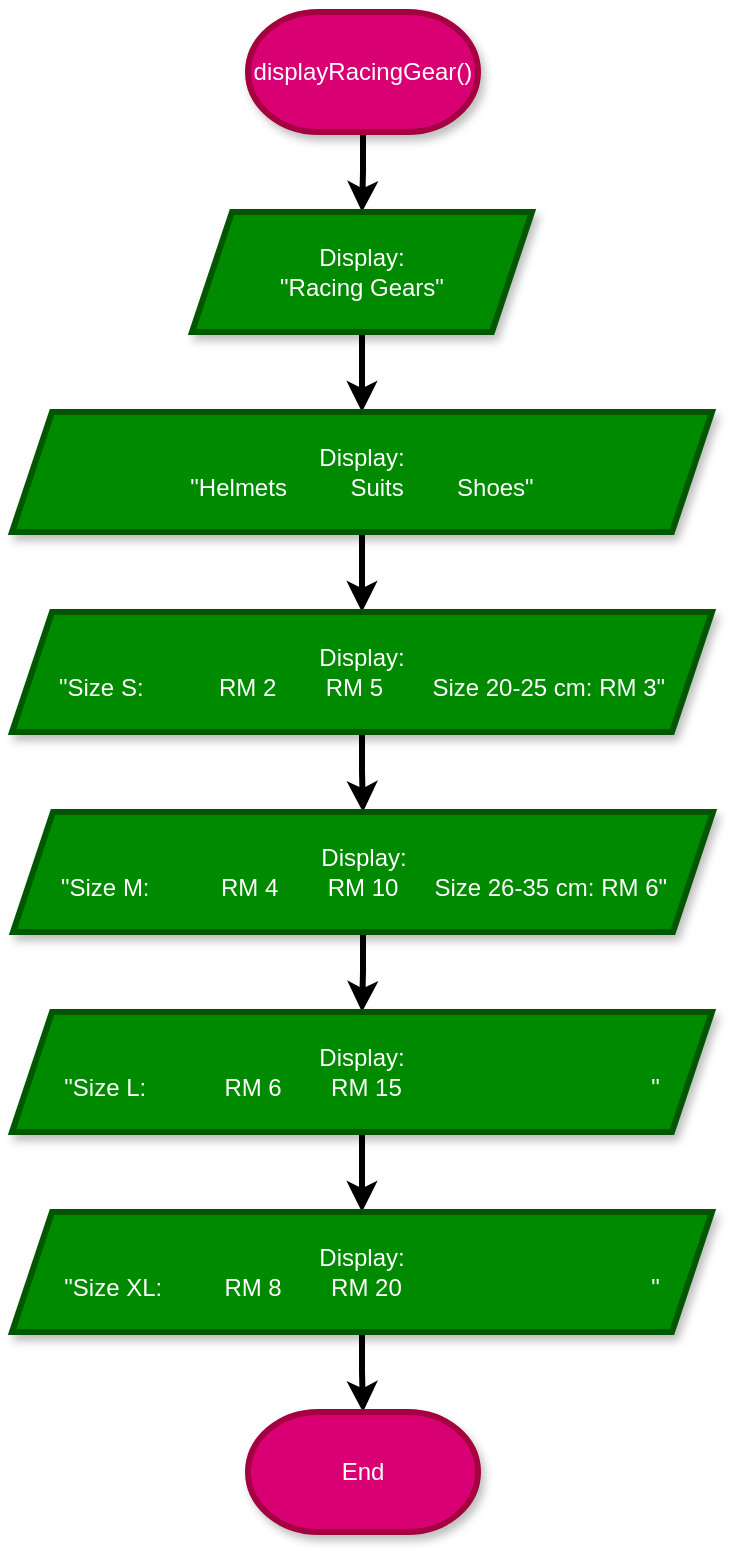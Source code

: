 <mxfile>
    <diagram name="Page-1" id="xAKDHn-aZkhPSKshvrGR">
        <mxGraphModel dx="436" dy="762" grid="1" gridSize="10" guides="1" tooltips="1" connect="1" arrows="1" fold="1" page="1" pageScale="1" pageWidth="850" pageHeight="1100" math="0" shadow="0">
            <root>
                <mxCell id="0"/>
                <mxCell id="1" parent="0"/>
                <mxCell id="Ps8xBtBwY2rYOqrW1OCK-3" value="" style="edgeStyle=orthogonalEdgeStyle;rounded=0;orthogonalLoop=1;jettySize=auto;html=1;strokeWidth=3;" parent="1" source="Ps8xBtBwY2rYOqrW1OCK-1" target="Ps8xBtBwY2rYOqrW1OCK-2" edge="1">
                    <mxGeometry relative="1" as="geometry"/>
                </mxCell>
                <mxCell id="Ps8xBtBwY2rYOqrW1OCK-1" value="displayRacingGear()" style="strokeWidth=3;html=1;shape=mxgraph.flowchart.terminator;whiteSpace=wrap;fillColor=#d80073;fontColor=#ffffff;strokeColor=#A50040;shadow=1;" parent="1" vertex="1">
                    <mxGeometry x="368" y="40" width="115" height="60" as="geometry"/>
                </mxCell>
                <mxCell id="Ps8xBtBwY2rYOqrW1OCK-6" value="" style="edgeStyle=orthogonalEdgeStyle;rounded=0;orthogonalLoop=1;jettySize=auto;html=1;strokeWidth=3;" parent="1" source="Ps8xBtBwY2rYOqrW1OCK-2" target="Ps8xBtBwY2rYOqrW1OCK-4" edge="1">
                    <mxGeometry relative="1" as="geometry"/>
                </mxCell>
                <mxCell id="Ps8xBtBwY2rYOqrW1OCK-2" value="&lt;font style=&quot;color: rgb(255, 255, 255);&quot;&gt;Display:&lt;/font&gt;&lt;div&gt;&lt;font style=&quot;color: rgb(255, 255, 255);&quot;&gt;&quot;Racing Gears&quot;&lt;/font&gt;&lt;/div&gt;" style="shape=parallelogram;perimeter=parallelogramPerimeter;whiteSpace=wrap;html=1;fixedSize=1;fillColor=#008a00;strokeColor=#005700;fontColor=#ffffff;strokeWidth=3;shadow=1;" parent="1" vertex="1">
                    <mxGeometry x="340" y="140" width="170" height="60" as="geometry"/>
                </mxCell>
                <mxCell id="Ps8xBtBwY2rYOqrW1OCK-8" value="" style="edgeStyle=orthogonalEdgeStyle;rounded=0;orthogonalLoop=1;jettySize=auto;html=1;strokeWidth=3;" parent="1" source="Ps8xBtBwY2rYOqrW1OCK-4" target="Ps8xBtBwY2rYOqrW1OCK-7" edge="1">
                    <mxGeometry relative="1" as="geometry"/>
                </mxCell>
                <mxCell id="Ps8xBtBwY2rYOqrW1OCK-4" value="&lt;font style=&quot;color: rgb(255, 255, 255);&quot;&gt;Display:&lt;/font&gt;&lt;div&gt;&lt;font style=&quot;color: rgb(255, 255, 255);&quot;&gt;&quot;Helmets&lt;span style=&quot;white-space: pre;&quot;&gt;&#x9;&lt;/span&gt;&lt;span style=&quot;white-space: pre;&quot;&gt;&#x9;&lt;/span&gt;Suits&lt;span style=&quot;white-space: pre;&quot;&gt;&#x9;&lt;/span&gt;Shoes&quot;&lt;/font&gt;&lt;/div&gt;" style="shape=parallelogram;perimeter=parallelogramPerimeter;whiteSpace=wrap;html=1;fixedSize=1;fillColor=#008a00;strokeColor=#005700;fontColor=#ffffff;strokeWidth=3;shadow=1;" parent="1" vertex="1">
                    <mxGeometry x="250" y="240" width="350" height="60" as="geometry"/>
                </mxCell>
                <mxCell id="Ps8xBtBwY2rYOqrW1OCK-10" value="" style="edgeStyle=orthogonalEdgeStyle;rounded=0;orthogonalLoop=1;jettySize=auto;html=1;strokeWidth=3;" parent="1" source="Ps8xBtBwY2rYOqrW1OCK-7" target="Ps8xBtBwY2rYOqrW1OCK-9" edge="1">
                    <mxGeometry relative="1" as="geometry"/>
                </mxCell>
                <mxCell id="Ps8xBtBwY2rYOqrW1OCK-7" value="&lt;font style=&quot;color: rgb(255, 255, 255);&quot;&gt;Display:&lt;/font&gt;&lt;div&gt;&lt;font style=&quot;color: rgb(255, 255, 255);&quot;&gt;&quot;Size S:&lt;span style=&quot;white-space: pre;&quot;&gt;&#x9;&lt;/span&gt;&lt;span style=&quot;white-space: pre;&quot;&gt;&#x9;&lt;/span&gt;RM 2&lt;span style=&quot;white-space: pre;&quot;&gt;&#x9;&lt;/span&gt;RM 5&lt;span style=&quot;white-space: pre;&quot;&gt;&#x9;&lt;/span&gt;Size 20-25 cm: RM 3&quot;&lt;/font&gt;&lt;/div&gt;" style="shape=parallelogram;perimeter=parallelogramPerimeter;whiteSpace=wrap;html=1;fixedSize=1;fillColor=#008a00;strokeColor=#005700;fontColor=#ffffff;strokeWidth=3;shadow=1;" parent="1" vertex="1">
                    <mxGeometry x="250" y="340" width="350" height="60" as="geometry"/>
                </mxCell>
                <mxCell id="Ps8xBtBwY2rYOqrW1OCK-13" value="" style="edgeStyle=orthogonalEdgeStyle;rounded=0;orthogonalLoop=1;jettySize=auto;html=1;strokeWidth=3;" parent="1" source="Ps8xBtBwY2rYOqrW1OCK-9" target="Ps8xBtBwY2rYOqrW1OCK-11" edge="1">
                    <mxGeometry relative="1" as="geometry"/>
                </mxCell>
                <mxCell id="Ps8xBtBwY2rYOqrW1OCK-9" value="&lt;font style=&quot;color: rgb(255, 255, 255);&quot;&gt;Display:&lt;/font&gt;&lt;div&gt;&lt;font style=&quot;color: rgb(255, 255, 255);&quot;&gt;&quot;Size M:&lt;span style=&quot;white-space: pre;&quot;&gt;&#x9;&lt;/span&gt;&lt;span style=&quot;white-space: pre;&quot;&gt;&#x9;&lt;/span&gt;RM 4&lt;span style=&quot;white-space: pre;&quot;&gt;&#x9;&lt;/span&gt;RM 10&lt;span style=&quot;white-space: pre;&quot;&gt;&#x9;&lt;/span&gt;Size 26-35 cm: RM 6&quot;&lt;/font&gt;&lt;/div&gt;" style="shape=parallelogram;perimeter=parallelogramPerimeter;whiteSpace=wrap;html=1;fixedSize=1;fillColor=#008a00;strokeColor=#005700;fontColor=#ffffff;strokeWidth=3;shadow=1;" parent="1" vertex="1">
                    <mxGeometry x="250.5" y="440" width="350" height="60" as="geometry"/>
                </mxCell>
                <mxCell id="Ps8xBtBwY2rYOqrW1OCK-14" value="" style="edgeStyle=orthogonalEdgeStyle;rounded=0;orthogonalLoop=1;jettySize=auto;html=1;strokeWidth=3;" parent="1" source="Ps8xBtBwY2rYOqrW1OCK-11" target="Ps8xBtBwY2rYOqrW1OCK-12" edge="1">
                    <mxGeometry relative="1" as="geometry"/>
                </mxCell>
                <mxCell id="Ps8xBtBwY2rYOqrW1OCK-11" value="&lt;font style=&quot;color: rgb(255, 255, 255);&quot;&gt;Display:&lt;/font&gt;&lt;div&gt;&lt;font style=&quot;color: rgb(255, 255, 255);&quot;&gt;&quot;Size L:&lt;span style=&quot;white-space: pre;&quot;&gt;&#x9;&lt;/span&gt;&lt;span style=&quot;white-space: pre;&quot;&gt;&#x9;&lt;/span&gt;RM 6&lt;span style=&quot;white-space: pre;&quot;&gt;&#x9;&lt;/span&gt;RM 15&lt;span style=&quot;white-space: pre;&quot;&gt;&#x9;&lt;span style=&quot;white-space: pre;&quot;&gt;&#x9;&lt;/span&gt;&lt;span style=&quot;white-space: pre;&quot;&gt;&#x9;&lt;/span&gt;&lt;span style=&quot;white-space: pre;&quot;&gt;&#x9;&lt;/span&gt;&lt;span style=&quot;white-space: pre;&quot;&gt;&#x9;&lt;/span&gt;&quot;&lt;/span&gt;&lt;/font&gt;&lt;/div&gt;" style="shape=parallelogram;perimeter=parallelogramPerimeter;whiteSpace=wrap;html=1;fixedSize=1;fillColor=#008a00;strokeColor=#005700;fontColor=#ffffff;strokeWidth=3;shadow=1;" parent="1" vertex="1">
                    <mxGeometry x="250" y="540" width="350" height="60" as="geometry"/>
                </mxCell>
                <mxCell id="Ps8xBtBwY2rYOqrW1OCK-16" value="" style="edgeStyle=orthogonalEdgeStyle;rounded=0;orthogonalLoop=1;jettySize=auto;html=1;strokeWidth=3;" parent="1" source="Ps8xBtBwY2rYOqrW1OCK-12" target="Ps8xBtBwY2rYOqrW1OCK-15" edge="1">
                    <mxGeometry relative="1" as="geometry"/>
                </mxCell>
                <mxCell id="Ps8xBtBwY2rYOqrW1OCK-12" value="&lt;font style=&quot;color: rgb(255, 255, 255);&quot;&gt;Display:&lt;/font&gt;&lt;div&gt;&lt;font style=&quot;color: rgb(255, 255, 255);&quot;&gt;&quot;Size XL:&lt;span style=&quot;white-space: pre;&quot;&gt;&#x9;&lt;/span&gt;&lt;span style=&quot;white-space: pre;&quot;&gt;&#x9;&lt;/span&gt;RM 8&lt;span style=&quot;white-space: pre;&quot;&gt;&#x9;&lt;/span&gt;RM 20&lt;span style=&quot;white-space: pre;&quot;&gt;&#x9;&lt;span style=&quot;white-space: pre;&quot;&gt;&#x9;&lt;/span&gt;&lt;span style=&quot;white-space: pre;&quot;&gt;&#x9;&lt;/span&gt;&lt;span style=&quot;white-space: pre;&quot;&gt;&#x9;&lt;/span&gt;&lt;span style=&quot;white-space: pre;&quot;&gt;&#x9;&lt;/span&gt;&quot;&lt;/span&gt;&lt;/font&gt;&lt;/div&gt;" style="shape=parallelogram;perimeter=parallelogramPerimeter;whiteSpace=wrap;html=1;fixedSize=1;fillColor=#008a00;strokeColor=#005700;fontColor=#ffffff;strokeWidth=3;shadow=1;" parent="1" vertex="1">
                    <mxGeometry x="250" y="640" width="350" height="60" as="geometry"/>
                </mxCell>
                <mxCell id="Ps8xBtBwY2rYOqrW1OCK-15" value="End" style="strokeWidth=3;html=1;shape=mxgraph.flowchart.terminator;whiteSpace=wrap;fillColor=#d80073;fontColor=#ffffff;strokeColor=#A50040;shadow=1;" parent="1" vertex="1">
                    <mxGeometry x="368" y="740" width="115" height="60" as="geometry"/>
                </mxCell>
            </root>
        </mxGraphModel>
    </diagram>
</mxfile>